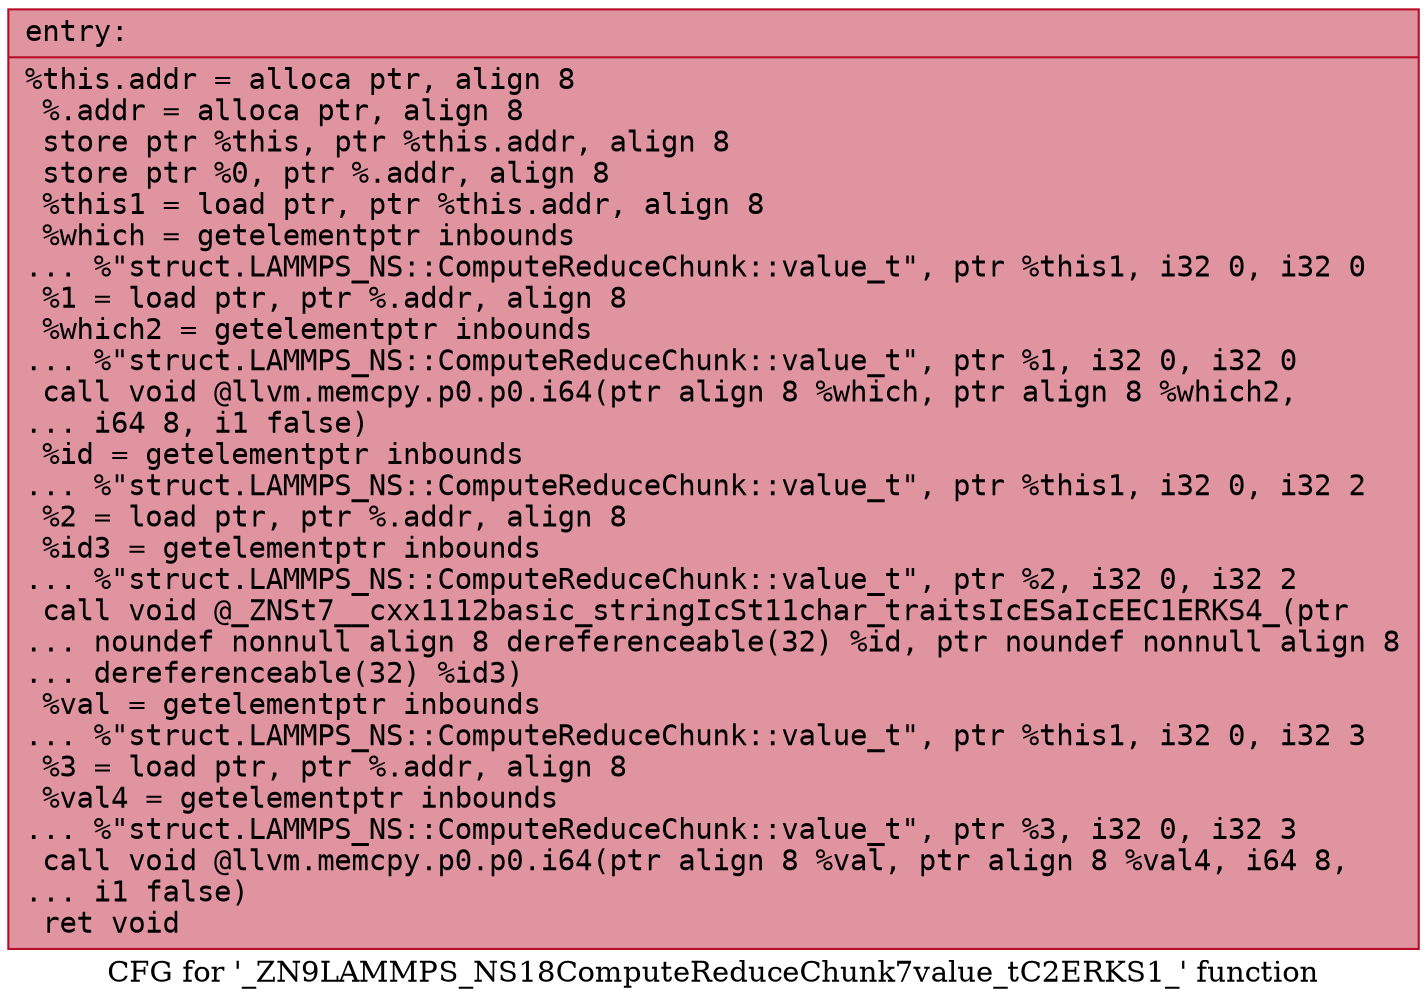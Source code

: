 digraph "CFG for '_ZN9LAMMPS_NS18ComputeReduceChunk7value_tC2ERKS1_' function" {
	label="CFG for '_ZN9LAMMPS_NS18ComputeReduceChunk7value_tC2ERKS1_' function";

	Node0x562fdb27d550 [shape=record,color="#b70d28ff", style=filled, fillcolor="#b70d2870" fontname="Courier",label="{entry:\l|  %this.addr = alloca ptr, align 8\l  %.addr = alloca ptr, align 8\l  store ptr %this, ptr %this.addr, align 8\l  store ptr %0, ptr %.addr, align 8\l  %this1 = load ptr, ptr %this.addr, align 8\l  %which = getelementptr inbounds\l... %\"struct.LAMMPS_NS::ComputeReduceChunk::value_t\", ptr %this1, i32 0, i32 0\l  %1 = load ptr, ptr %.addr, align 8\l  %which2 = getelementptr inbounds\l... %\"struct.LAMMPS_NS::ComputeReduceChunk::value_t\", ptr %1, i32 0, i32 0\l  call void @llvm.memcpy.p0.p0.i64(ptr align 8 %which, ptr align 8 %which2,\l... i64 8, i1 false)\l  %id = getelementptr inbounds\l... %\"struct.LAMMPS_NS::ComputeReduceChunk::value_t\", ptr %this1, i32 0, i32 2\l  %2 = load ptr, ptr %.addr, align 8\l  %id3 = getelementptr inbounds\l... %\"struct.LAMMPS_NS::ComputeReduceChunk::value_t\", ptr %2, i32 0, i32 2\l  call void @_ZNSt7__cxx1112basic_stringIcSt11char_traitsIcESaIcEEC1ERKS4_(ptr\l... noundef nonnull align 8 dereferenceable(32) %id, ptr noundef nonnull align 8\l... dereferenceable(32) %id3)\l  %val = getelementptr inbounds\l... %\"struct.LAMMPS_NS::ComputeReduceChunk::value_t\", ptr %this1, i32 0, i32 3\l  %3 = load ptr, ptr %.addr, align 8\l  %val4 = getelementptr inbounds\l... %\"struct.LAMMPS_NS::ComputeReduceChunk::value_t\", ptr %3, i32 0, i32 3\l  call void @llvm.memcpy.p0.p0.i64(ptr align 8 %val, ptr align 8 %val4, i64 8,\l... i1 false)\l  ret void\l}"];
}
